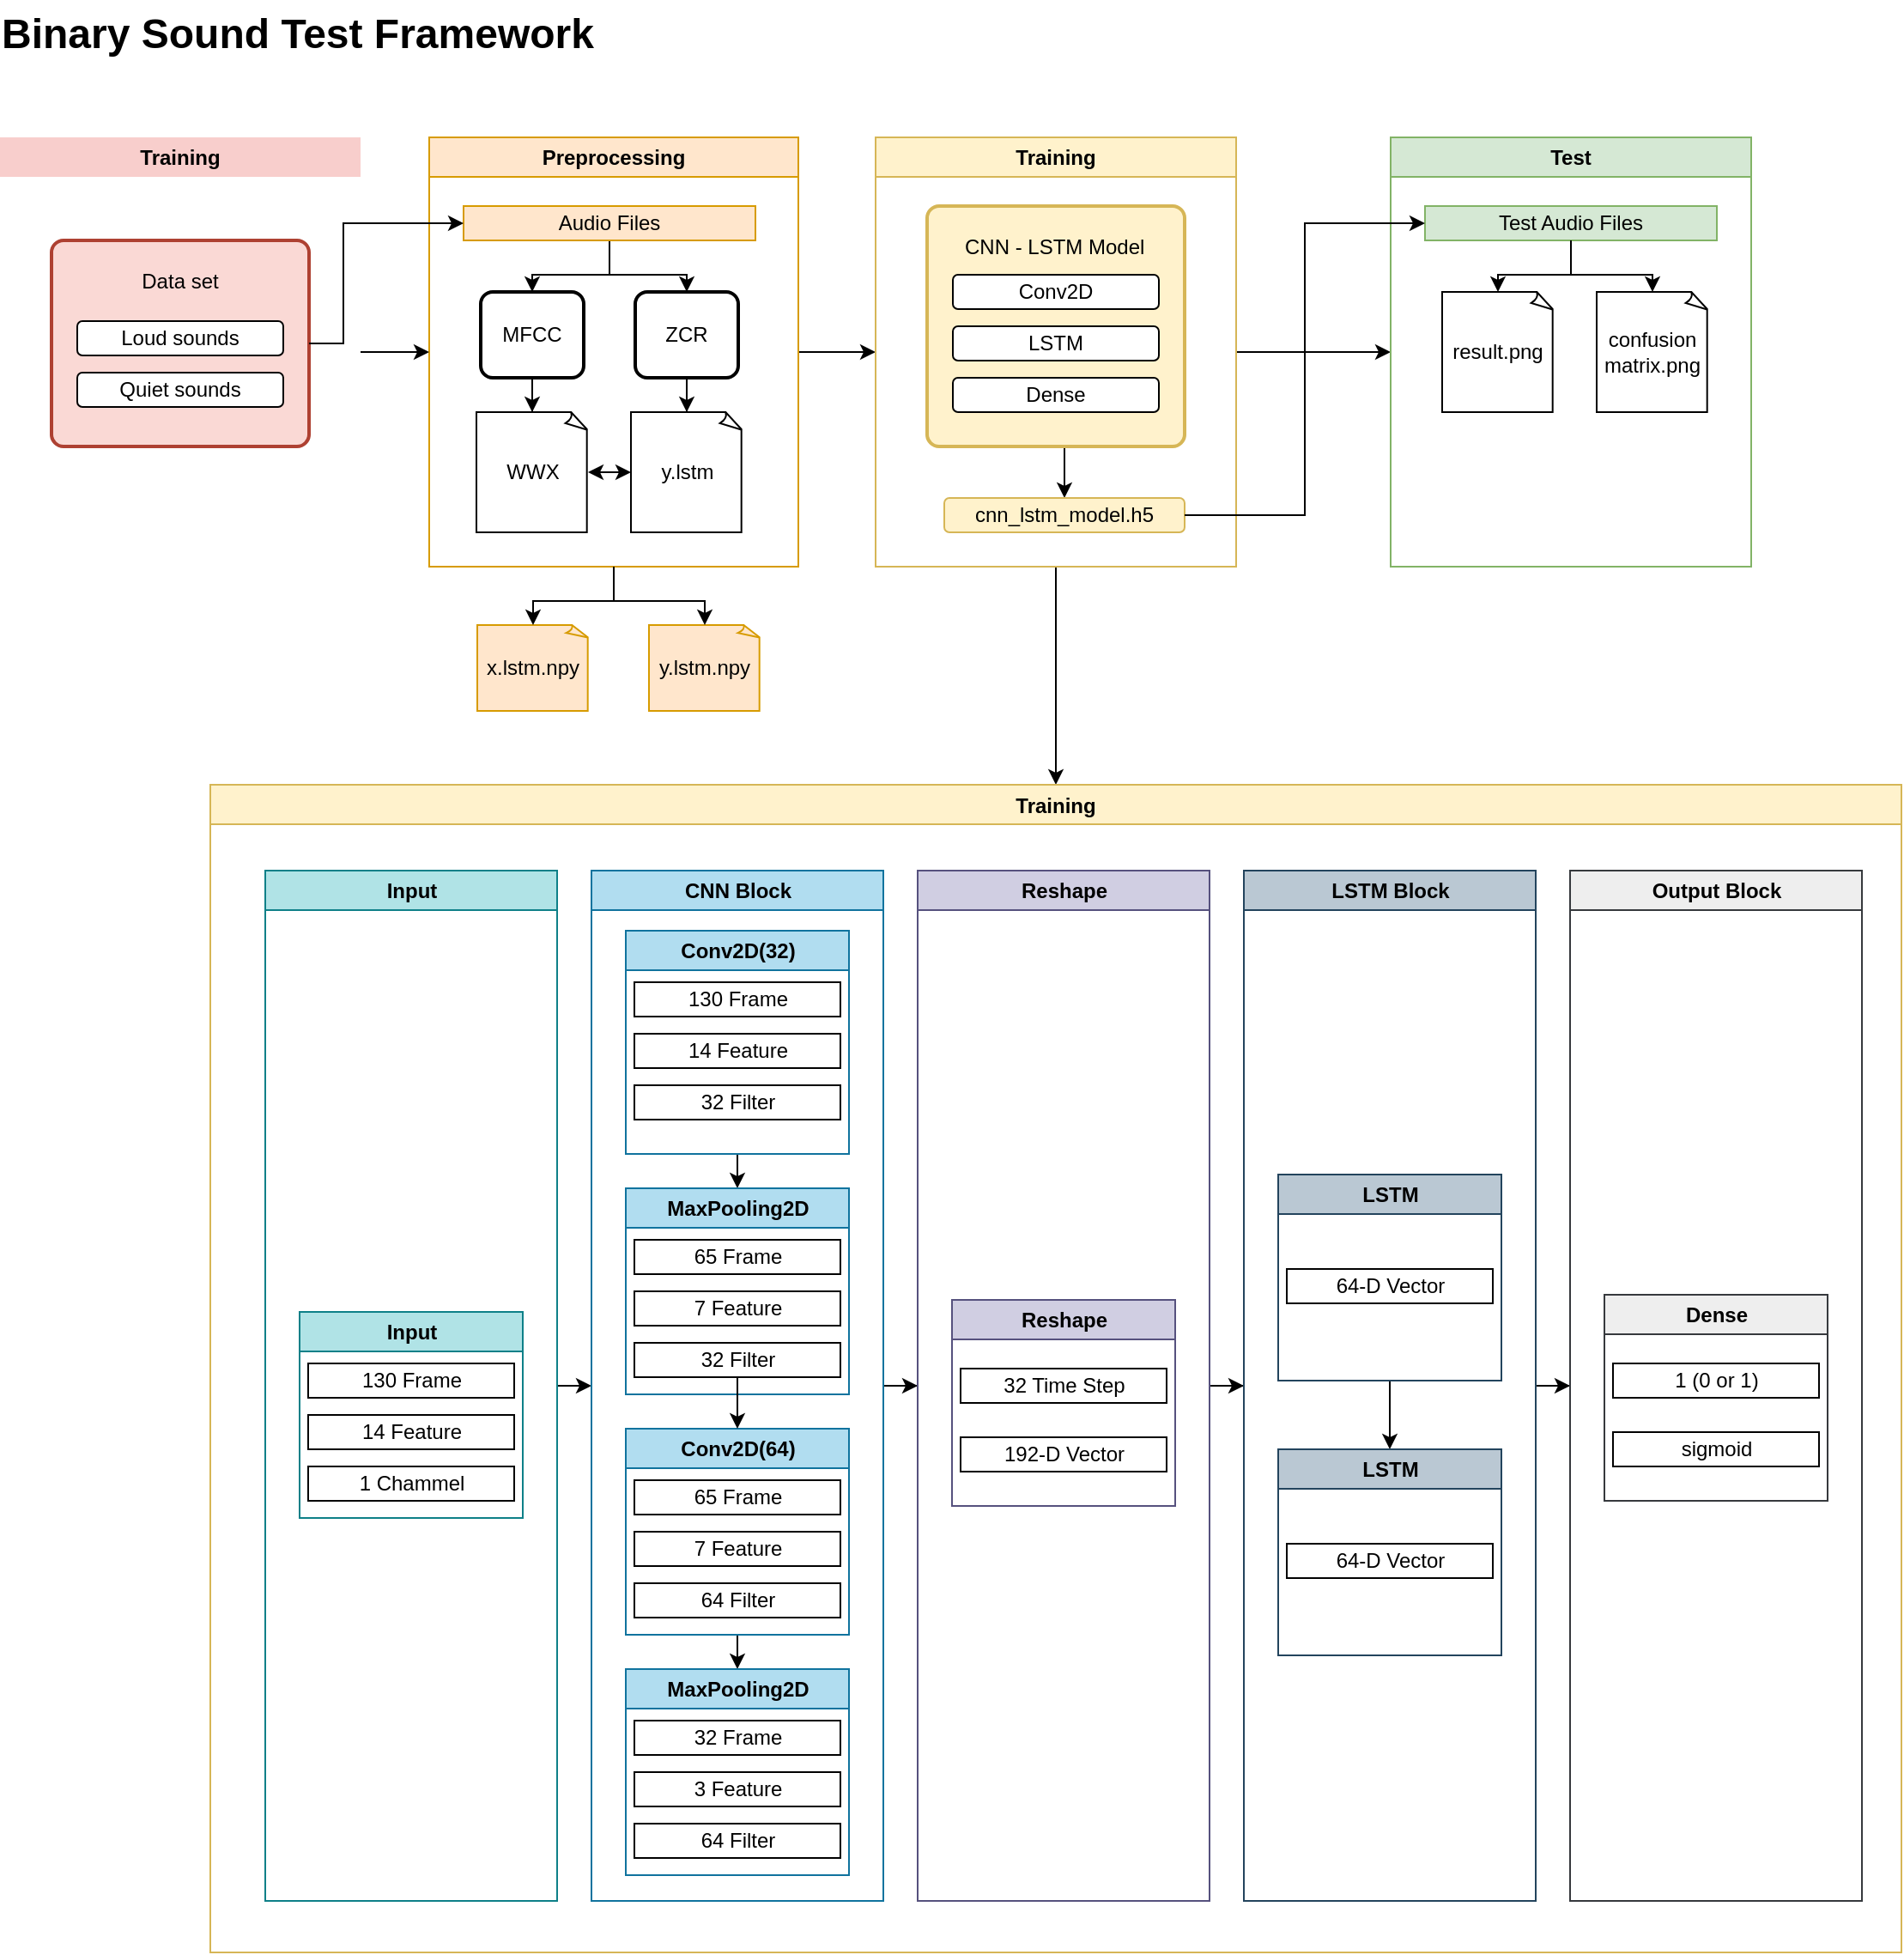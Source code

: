 <mxfile version="26.1.3">
  <diagram name="페이지-1" id="9-cdAhB8aXOJkVh96gsH">
    <mxGraphModel dx="1615" dy="1371" grid="1" gridSize="10" guides="1" tooltips="1" connect="1" arrows="1" fold="1" page="1" pageScale="1" pageWidth="2336" pageHeight="1654" math="0" shadow="0">
      <root>
        <mxCell id="0" />
        <mxCell id="1" parent="0" />
        <mxCell id="8_V9FnS9CxTlf9Hmo8kw-62" style="edgeStyle=orthogonalEdgeStyle;rounded=0;orthogonalLoop=1;jettySize=auto;html=1;entryX=0;entryY=0.5;entryDx=0;entryDy=0;" edge="1" parent="1" source="8_V9FnS9CxTlf9Hmo8kw-3" target="8_V9FnS9CxTlf9Hmo8kw-38">
          <mxGeometry relative="1" as="geometry" />
        </mxCell>
        <mxCell id="8_V9FnS9CxTlf9Hmo8kw-3" value="Preprocessing" style="swimlane;whiteSpace=wrap;html=1;fillColor=#ffe6cc;strokeColor=#d79b00;" vertex="1" parent="1">
          <mxGeometry x="290" y="110" width="215" height="250" as="geometry" />
        </mxCell>
        <mxCell id="8_V9FnS9CxTlf9Hmo8kw-22" style="edgeStyle=orthogonalEdgeStyle;rounded=0;orthogonalLoop=1;jettySize=auto;html=1;entryX=0.5;entryY=0;entryDx=0;entryDy=0;" edge="1" parent="8_V9FnS9CxTlf9Hmo8kw-3" source="8_V9FnS9CxTlf9Hmo8kw-7" target="8_V9FnS9CxTlf9Hmo8kw-16">
          <mxGeometry relative="1" as="geometry" />
        </mxCell>
        <mxCell id="8_V9FnS9CxTlf9Hmo8kw-23" style="edgeStyle=orthogonalEdgeStyle;rounded=0;orthogonalLoop=1;jettySize=auto;html=1;entryX=0.5;entryY=0;entryDx=0;entryDy=0;" edge="1" parent="8_V9FnS9CxTlf9Hmo8kw-3" source="8_V9FnS9CxTlf9Hmo8kw-7" target="8_V9FnS9CxTlf9Hmo8kw-17">
          <mxGeometry relative="1" as="geometry" />
        </mxCell>
        <mxCell id="8_V9FnS9CxTlf9Hmo8kw-7" value="Audio Files" style="rounded=0;whiteSpace=wrap;html=1;fillColor=#ffe6cc;strokeColor=#d79b00;" vertex="1" parent="8_V9FnS9CxTlf9Hmo8kw-3">
          <mxGeometry x="20" y="40" width="170" height="20" as="geometry" />
        </mxCell>
        <mxCell id="8_V9FnS9CxTlf9Hmo8kw-16" value="MFCC" style="rounded=1;whiteSpace=wrap;html=1;absoluteArcSize=1;arcSize=14;strokeWidth=2;fillColor=none;" vertex="1" parent="8_V9FnS9CxTlf9Hmo8kw-3">
          <mxGeometry x="30" y="90" width="60" height="50" as="geometry" />
        </mxCell>
        <mxCell id="8_V9FnS9CxTlf9Hmo8kw-17" value="ZCR" style="rounded=1;whiteSpace=wrap;html=1;absoluteArcSize=1;arcSize=14;strokeWidth=2;fillColor=none;" vertex="1" parent="8_V9FnS9CxTlf9Hmo8kw-3">
          <mxGeometry x="120" y="90" width="60" height="50" as="geometry" />
        </mxCell>
        <mxCell id="8_V9FnS9CxTlf9Hmo8kw-24" value="WWX" style="whiteSpace=wrap;html=1;shape=mxgraph.basic.document;" vertex="1" parent="8_V9FnS9CxTlf9Hmo8kw-3">
          <mxGeometry x="27.5" y="160" width="65" height="70" as="geometry" />
        </mxCell>
        <mxCell id="8_V9FnS9CxTlf9Hmo8kw-25" value="y.lstm" style="whiteSpace=wrap;html=1;shape=mxgraph.basic.document;" vertex="1" parent="8_V9FnS9CxTlf9Hmo8kw-3">
          <mxGeometry x="117.5" y="160" width="65" height="70" as="geometry" />
        </mxCell>
        <mxCell id="8_V9FnS9CxTlf9Hmo8kw-26" style="edgeStyle=orthogonalEdgeStyle;rounded=0;orthogonalLoop=1;jettySize=auto;html=1;entryX=0.5;entryY=0;entryDx=0;entryDy=0;entryPerimeter=0;" edge="1" parent="8_V9FnS9CxTlf9Hmo8kw-3" source="8_V9FnS9CxTlf9Hmo8kw-16" target="8_V9FnS9CxTlf9Hmo8kw-24">
          <mxGeometry relative="1" as="geometry" />
        </mxCell>
        <mxCell id="8_V9FnS9CxTlf9Hmo8kw-28" style="edgeStyle=orthogonalEdgeStyle;rounded=0;orthogonalLoop=1;jettySize=auto;html=1;entryX=0.5;entryY=0;entryDx=0;entryDy=0;entryPerimeter=0;" edge="1" parent="8_V9FnS9CxTlf9Hmo8kw-3" source="8_V9FnS9CxTlf9Hmo8kw-17" target="8_V9FnS9CxTlf9Hmo8kw-25">
          <mxGeometry relative="1" as="geometry" />
        </mxCell>
        <mxCell id="8_V9FnS9CxTlf9Hmo8kw-34" value="" style="endArrow=classic;startArrow=classic;html=1;rounded=0;exitX=1;exitY=0.5;exitDx=0;exitDy=0;exitPerimeter=0;entryX=0;entryY=0.5;entryDx=0;entryDy=0;entryPerimeter=0;" edge="1" parent="8_V9FnS9CxTlf9Hmo8kw-3" source="8_V9FnS9CxTlf9Hmo8kw-24" target="8_V9FnS9CxTlf9Hmo8kw-25">
          <mxGeometry width="50" height="50" relative="1" as="geometry">
            <mxPoint x="170" y="290" as="sourcePoint" />
            <mxPoint x="220" y="240" as="targetPoint" />
          </mxGeometry>
        </mxCell>
        <mxCell id="8_V9FnS9CxTlf9Hmo8kw-35" value="x.lstm.npy" style="whiteSpace=wrap;html=1;shape=mxgraph.basic.document;fillColor=#ffe6cc;strokeColor=#d79b00;" vertex="1" parent="1">
          <mxGeometry x="318" y="394" width="65" height="50" as="geometry" />
        </mxCell>
        <mxCell id="8_V9FnS9CxTlf9Hmo8kw-36" value="y.lstm.npy" style="whiteSpace=wrap;html=1;shape=mxgraph.basic.document;fillColor=#ffe6cc;strokeColor=#d79b00;" vertex="1" parent="1">
          <mxGeometry x="418" y="394" width="65" height="50" as="geometry" />
        </mxCell>
        <mxCell id="8_V9FnS9CxTlf9Hmo8kw-88" style="edgeStyle=orthogonalEdgeStyle;rounded=0;orthogonalLoop=1;jettySize=auto;html=1;exitX=1;exitY=0.5;exitDx=0;exitDy=0;entryX=0;entryY=0.5;entryDx=0;entryDy=0;" edge="1" parent="1" source="8_V9FnS9CxTlf9Hmo8kw-38" target="8_V9FnS9CxTlf9Hmo8kw-80">
          <mxGeometry relative="1" as="geometry" />
        </mxCell>
        <mxCell id="8_V9FnS9CxTlf9Hmo8kw-234" style="edgeStyle=orthogonalEdgeStyle;rounded=0;orthogonalLoop=1;jettySize=auto;html=1;exitX=0.5;exitY=1;exitDx=0;exitDy=0;" edge="1" parent="1" source="8_V9FnS9CxTlf9Hmo8kw-38" target="8_V9FnS9CxTlf9Hmo8kw-208">
          <mxGeometry relative="1" as="geometry" />
        </mxCell>
        <mxCell id="8_V9FnS9CxTlf9Hmo8kw-38" value="Training" style="swimlane;whiteSpace=wrap;html=1;fillColor=#fff2cc;strokeColor=#d6b656;" vertex="1" parent="1">
          <mxGeometry x="550" y="110" width="210" height="250" as="geometry" />
        </mxCell>
        <mxCell id="8_V9FnS9CxTlf9Hmo8kw-60" style="edgeStyle=orthogonalEdgeStyle;rounded=0;orthogonalLoop=1;jettySize=auto;html=1;exitX=0.5;exitY=1;exitDx=0;exitDy=0;entryX=0.5;entryY=0;entryDx=0;entryDy=0;" edge="1" parent="8_V9FnS9CxTlf9Hmo8kw-38" source="8_V9FnS9CxTlf9Hmo8kw-53" target="8_V9FnS9CxTlf9Hmo8kw-59">
          <mxGeometry relative="1" as="geometry" />
        </mxCell>
        <mxCell id="8_V9FnS9CxTlf9Hmo8kw-53" value="" style="rounded=1;whiteSpace=wrap;html=1;absoluteArcSize=1;arcSize=14;strokeWidth=2;align=center;fillColor=#fff2cc;strokeColor=#d6b656;" vertex="1" parent="8_V9FnS9CxTlf9Hmo8kw-38">
          <mxGeometry x="30" y="40" width="150" height="140" as="geometry" />
        </mxCell>
        <mxCell id="8_V9FnS9CxTlf9Hmo8kw-54" value="Conv2D" style="rounded=1;whiteSpace=wrap;html=1;" vertex="1" parent="8_V9FnS9CxTlf9Hmo8kw-38">
          <mxGeometry x="45" y="80" width="120" height="20" as="geometry" />
        </mxCell>
        <UserObject label="&lt;div style=&quot;text-align: center;&quot;&gt;&lt;span style=&quot;background-color: transparent; color: light-dark(rgb(0, 0, 0), rgb(255, 255, 255));&quot;&gt;CNN - LSTM Model&lt;/span&gt;&lt;/div&gt;" link="&lt;span style=&quot;color: rgb(0, 0, 0); font-family: Helvetica; font-size: 12px; font-style: normal; font-variant-ligatures: normal; font-variant-caps: normal; font-weight: 400; letter-spacing: normal; orphans: 2; text-align: center; text-indent: 0px; text-transform: none; widows: 2; word-spacing: 0px; -webkit-text-stroke-width: 0px; white-space: normal; background-color: rgb(251, 251, 251); text-decoration-thickness: initial; text-decoration-style: initial; text-decoration-color: initial; display: inline !important; float: none;&quot;&gt;y.lstm.npy&lt;/span&gt;" id="8_V9FnS9CxTlf9Hmo8kw-56">
          <mxCell style="text;whiteSpace=wrap;html=1;" vertex="1" parent="8_V9FnS9CxTlf9Hmo8kw-38">
            <mxGeometry x="50" y="50" width="110" height="30" as="geometry" />
          </mxCell>
        </UserObject>
        <mxCell id="8_V9FnS9CxTlf9Hmo8kw-57" value="LSTM" style="rounded=1;whiteSpace=wrap;html=1;" vertex="1" parent="8_V9FnS9CxTlf9Hmo8kw-38">
          <mxGeometry x="45" y="110" width="120" height="20" as="geometry" />
        </mxCell>
        <mxCell id="8_V9FnS9CxTlf9Hmo8kw-58" value="Dense" style="rounded=1;whiteSpace=wrap;html=1;" vertex="1" parent="8_V9FnS9CxTlf9Hmo8kw-38">
          <mxGeometry x="45" y="140" width="120" height="20" as="geometry" />
        </mxCell>
        <mxCell id="8_V9FnS9CxTlf9Hmo8kw-59" value="cnn_lstm_model.h5" style="rounded=1;whiteSpace=wrap;html=1;fillColor=#fff2cc;strokeColor=#d6b656;" vertex="1" parent="8_V9FnS9CxTlf9Hmo8kw-38">
          <mxGeometry x="40" y="210" width="140" height="20" as="geometry" />
        </mxCell>
        <mxCell id="8_V9FnS9CxTlf9Hmo8kw-80" value="Test" style="swimlane;whiteSpace=wrap;html=1;fillColor=#d5e8d4;strokeColor=#82b366;" vertex="1" parent="1">
          <mxGeometry x="850" y="110" width="210" height="250" as="geometry" />
        </mxCell>
        <mxCell id="8_V9FnS9CxTlf9Hmo8kw-89" value="Test Audio Files" style="rounded=0;whiteSpace=wrap;html=1;fillColor=#d5e8d4;strokeColor=#82b366;" vertex="1" parent="8_V9FnS9CxTlf9Hmo8kw-80">
          <mxGeometry x="20" y="40" width="170" height="20" as="geometry" />
        </mxCell>
        <mxCell id="8_V9FnS9CxTlf9Hmo8kw-94" value="result.png" style="whiteSpace=wrap;html=1;shape=mxgraph.basic.document;fillColor=none;" vertex="1" parent="8_V9FnS9CxTlf9Hmo8kw-80">
          <mxGeometry x="30" y="90" width="65" height="70" as="geometry" />
        </mxCell>
        <mxCell id="8_V9FnS9CxTlf9Hmo8kw-95" value="confusion&lt;div&gt;matrix.png&lt;/div&gt;" style="whiteSpace=wrap;html=1;shape=mxgraph.basic.document;fillColor=none;" vertex="1" parent="8_V9FnS9CxTlf9Hmo8kw-80">
          <mxGeometry x="120" y="90" width="65" height="70" as="geometry" />
        </mxCell>
        <mxCell id="8_V9FnS9CxTlf9Hmo8kw-96" style="edgeStyle=orthogonalEdgeStyle;rounded=0;orthogonalLoop=1;jettySize=auto;html=1;exitX=0.5;exitY=1;exitDx=0;exitDy=0;entryX=0.5;entryY=0;entryDx=0;entryDy=0;entryPerimeter=0;" edge="1" parent="8_V9FnS9CxTlf9Hmo8kw-80" source="8_V9FnS9CxTlf9Hmo8kw-89" target="8_V9FnS9CxTlf9Hmo8kw-94">
          <mxGeometry relative="1" as="geometry" />
        </mxCell>
        <mxCell id="8_V9FnS9CxTlf9Hmo8kw-97" style="edgeStyle=orthogonalEdgeStyle;rounded=0;orthogonalLoop=1;jettySize=auto;html=1;entryX=0.5;entryY=0;entryDx=0;entryDy=0;entryPerimeter=0;" edge="1" parent="8_V9FnS9CxTlf9Hmo8kw-80" source="8_V9FnS9CxTlf9Hmo8kw-89" target="8_V9FnS9CxTlf9Hmo8kw-95">
          <mxGeometry relative="1" as="geometry" />
        </mxCell>
        <mxCell id="8_V9FnS9CxTlf9Hmo8kw-91" style="edgeStyle=orthogonalEdgeStyle;rounded=0;orthogonalLoop=1;jettySize=auto;html=1;entryX=0;entryY=0.5;entryDx=0;entryDy=0;" edge="1" parent="1" source="8_V9FnS9CxTlf9Hmo8kw-59" target="8_V9FnS9CxTlf9Hmo8kw-89">
          <mxGeometry relative="1" as="geometry" />
        </mxCell>
        <mxCell id="8_V9FnS9CxTlf9Hmo8kw-198" style="edgeStyle=orthogonalEdgeStyle;rounded=0;orthogonalLoop=1;jettySize=auto;html=1;exitX=0.5;exitY=1;exitDx=0;exitDy=0;entryX=0.5;entryY=0;entryDx=0;entryDy=0;" edge="1" parent="1" source="8_V9FnS9CxTlf9Hmo8kw-154" target="8_V9FnS9CxTlf9Hmo8kw-158">
          <mxGeometry relative="1" as="geometry" />
        </mxCell>
        <mxCell id="8_V9FnS9CxTlf9Hmo8kw-154" value="&lt;span class=&quot;notion-enable-hover&quot; data-token-index=&quot;0&quot;&gt;Conv2D(32)&lt;/span&gt;" style="swimlane;whiteSpace=wrap;html=1;fillColor=#b1ddf0;strokeColor=#10739e;" vertex="1" parent="1">
          <mxGeometry x="404.5" y="572" width="130" height="130" as="geometry" />
        </mxCell>
        <mxCell id="8_V9FnS9CxTlf9Hmo8kw-155" value="130 Frame" style="rounded=0;whiteSpace=wrap;html=1;" vertex="1" parent="8_V9FnS9CxTlf9Hmo8kw-154">
          <mxGeometry x="5" y="30" width="120" height="20" as="geometry" />
        </mxCell>
        <mxCell id="8_V9FnS9CxTlf9Hmo8kw-156" value="14 Feature" style="rounded=0;whiteSpace=wrap;html=1;" vertex="1" parent="8_V9FnS9CxTlf9Hmo8kw-154">
          <mxGeometry x="5" y="60" width="120" height="20" as="geometry" />
        </mxCell>
        <mxCell id="8_V9FnS9CxTlf9Hmo8kw-157" value="32 Filter" style="rounded=0;whiteSpace=wrap;html=1;" vertex="1" parent="8_V9FnS9CxTlf9Hmo8kw-154">
          <mxGeometry x="5" y="90" width="120" height="20" as="geometry" />
        </mxCell>
        <mxCell id="8_V9FnS9CxTlf9Hmo8kw-158" value="&lt;span class=&quot;notion-enable-hover&quot; data-token-index=&quot;0&quot;&gt;MaxPooling&lt;/span&gt;&lt;span class=&quot;notion-enable-hover&quot; data-token-index=&quot;0&quot;&gt;2D&lt;/span&gt;" style="swimlane;whiteSpace=wrap;html=1;fillColor=#b1ddf0;strokeColor=#10739e;" vertex="1" parent="1">
          <mxGeometry x="404.5" y="722" width="130" height="120" as="geometry" />
        </mxCell>
        <mxCell id="8_V9FnS9CxTlf9Hmo8kw-159" value="65 Frame" style="rounded=0;whiteSpace=wrap;html=1;" vertex="1" parent="8_V9FnS9CxTlf9Hmo8kw-158">
          <mxGeometry x="5" y="30" width="120" height="20" as="geometry" />
        </mxCell>
        <mxCell id="8_V9FnS9CxTlf9Hmo8kw-160" value="7 Feature" style="rounded=0;whiteSpace=wrap;html=1;" vertex="1" parent="8_V9FnS9CxTlf9Hmo8kw-158">
          <mxGeometry x="5" y="60" width="120" height="20" as="geometry" />
        </mxCell>
        <mxCell id="8_V9FnS9CxTlf9Hmo8kw-161" value="32 Filter" style="rounded=0;whiteSpace=wrap;html=1;" vertex="1" parent="8_V9FnS9CxTlf9Hmo8kw-158">
          <mxGeometry x="5" y="90" width="120" height="20" as="geometry" />
        </mxCell>
        <mxCell id="8_V9FnS9CxTlf9Hmo8kw-200" style="edgeStyle=orthogonalEdgeStyle;rounded=0;orthogonalLoop=1;jettySize=auto;html=1;exitX=0.5;exitY=1;exitDx=0;exitDy=0;entryX=0.5;entryY=0;entryDx=0;entryDy=0;" edge="1" parent="1" source="8_V9FnS9CxTlf9Hmo8kw-162" target="8_V9FnS9CxTlf9Hmo8kw-166">
          <mxGeometry relative="1" as="geometry" />
        </mxCell>
        <mxCell id="8_V9FnS9CxTlf9Hmo8kw-162" value="Conv2D(64)" style="swimlane;whiteSpace=wrap;html=1;fillColor=#b1ddf0;strokeColor=#10739e;" vertex="1" parent="1">
          <mxGeometry x="404.5" y="862" width="130" height="120" as="geometry" />
        </mxCell>
        <mxCell id="8_V9FnS9CxTlf9Hmo8kw-163" value="65 Frame" style="rounded=0;whiteSpace=wrap;html=1;" vertex="1" parent="8_V9FnS9CxTlf9Hmo8kw-162">
          <mxGeometry x="5" y="30" width="120" height="20" as="geometry" />
        </mxCell>
        <mxCell id="8_V9FnS9CxTlf9Hmo8kw-164" value="7 Feature" style="rounded=0;whiteSpace=wrap;html=1;" vertex="1" parent="8_V9FnS9CxTlf9Hmo8kw-162">
          <mxGeometry x="5" y="60" width="120" height="20" as="geometry" />
        </mxCell>
        <mxCell id="8_V9FnS9CxTlf9Hmo8kw-165" value="64 Filter" style="rounded=0;whiteSpace=wrap;html=1;" vertex="1" parent="8_V9FnS9CxTlf9Hmo8kw-162">
          <mxGeometry x="5" y="90" width="120" height="20" as="geometry" />
        </mxCell>
        <mxCell id="8_V9FnS9CxTlf9Hmo8kw-166" value="&lt;span class=&quot;notion-enable-hover&quot; data-token-index=&quot;0&quot;&gt;MaxPooling&lt;/span&gt;&lt;span class=&quot;notion-enable-hover&quot; data-token-index=&quot;0&quot;&gt;2D&lt;/span&gt;" style="swimlane;whiteSpace=wrap;html=1;fillColor=#b1ddf0;strokeColor=#10739e;" vertex="1" parent="1">
          <mxGeometry x="404.5" y="1002" width="130" height="120" as="geometry" />
        </mxCell>
        <mxCell id="8_V9FnS9CxTlf9Hmo8kw-167" value="32 Frame" style="rounded=0;whiteSpace=wrap;html=1;" vertex="1" parent="8_V9FnS9CxTlf9Hmo8kw-166">
          <mxGeometry x="5" y="30" width="120" height="20" as="geometry" />
        </mxCell>
        <mxCell id="8_V9FnS9CxTlf9Hmo8kw-168" value="3 Feature" style="rounded=0;whiteSpace=wrap;html=1;" vertex="1" parent="8_V9FnS9CxTlf9Hmo8kw-166">
          <mxGeometry x="5" y="60" width="120" height="20" as="geometry" />
        </mxCell>
        <mxCell id="8_V9FnS9CxTlf9Hmo8kw-169" value="64 Filter" style="rounded=0;whiteSpace=wrap;html=1;" vertex="1" parent="8_V9FnS9CxTlf9Hmo8kw-166">
          <mxGeometry x="5" y="90" width="120" height="20" as="geometry" />
        </mxCell>
        <mxCell id="8_V9FnS9CxTlf9Hmo8kw-201" style="edgeStyle=orthogonalEdgeStyle;rounded=0;orthogonalLoop=1;jettySize=auto;html=1;exitX=0.5;exitY=1;exitDx=0;exitDy=0;entryX=0.5;entryY=0;entryDx=0;entryDy=0;" edge="1" parent="1" source="8_V9FnS9CxTlf9Hmo8kw-179" target="8_V9FnS9CxTlf9Hmo8kw-182">
          <mxGeometry relative="1" as="geometry" />
        </mxCell>
        <mxCell id="8_V9FnS9CxTlf9Hmo8kw-179" value="LSTM" style="swimlane;whiteSpace=wrap;html=1;fillColor=#bac8d3;strokeColor=#23445d;" vertex="1" parent="1">
          <mxGeometry x="784.5" y="714" width="130" height="120" as="geometry" />
        </mxCell>
        <mxCell id="8_V9FnS9CxTlf9Hmo8kw-180" value="64-D Vector" style="rounded=0;whiteSpace=wrap;html=1;" vertex="1" parent="8_V9FnS9CxTlf9Hmo8kw-179">
          <mxGeometry x="5" y="55" width="120" height="20" as="geometry" />
        </mxCell>
        <mxCell id="8_V9FnS9CxTlf9Hmo8kw-182" value="LSTM" style="swimlane;whiteSpace=wrap;html=1;fillColor=#bac8d3;strokeColor=#23445d;" vertex="1" parent="1">
          <mxGeometry x="784.5" y="874" width="130" height="120" as="geometry" />
        </mxCell>
        <mxCell id="8_V9FnS9CxTlf9Hmo8kw-183" value="64-D Vector" style="rounded=0;whiteSpace=wrap;html=1;" vertex="1" parent="8_V9FnS9CxTlf9Hmo8kw-182">
          <mxGeometry x="5" y="55" width="120" height="20" as="geometry" />
        </mxCell>
        <mxCell id="8_V9FnS9CxTlf9Hmo8kw-194" style="edgeStyle=orthogonalEdgeStyle;rounded=0;orthogonalLoop=1;jettySize=auto;html=1;exitX=1;exitY=0.5;exitDx=0;exitDy=0;entryX=0;entryY=0.5;entryDx=0;entryDy=0;" edge="1" parent="1" source="8_V9FnS9CxTlf9Hmo8kw-189" target="8_V9FnS9CxTlf9Hmo8kw-190">
          <mxGeometry relative="1" as="geometry" />
        </mxCell>
        <mxCell id="8_V9FnS9CxTlf9Hmo8kw-189" value="Input" style="swimlane;whiteSpace=wrap;html=1;fillColor=#b0e3e6;strokeColor=#0e8088;" vertex="1" parent="1">
          <mxGeometry x="194.5" y="537" width="170" height="600" as="geometry" />
        </mxCell>
        <mxCell id="8_V9FnS9CxTlf9Hmo8kw-142" value="Input" style="swimlane;whiteSpace=wrap;html=1;fillColor=#b0e3e6;strokeColor=#0e8088;" vertex="1" parent="8_V9FnS9CxTlf9Hmo8kw-189">
          <mxGeometry x="20" y="257" width="130" height="120" as="geometry" />
        </mxCell>
        <mxCell id="8_V9FnS9CxTlf9Hmo8kw-151" value="130 Frame" style="rounded=0;whiteSpace=wrap;html=1;" vertex="1" parent="8_V9FnS9CxTlf9Hmo8kw-142">
          <mxGeometry x="5" y="30" width="120" height="20" as="geometry" />
        </mxCell>
        <mxCell id="8_V9FnS9CxTlf9Hmo8kw-152" value="14 Feature" style="rounded=0;whiteSpace=wrap;html=1;" vertex="1" parent="8_V9FnS9CxTlf9Hmo8kw-142">
          <mxGeometry x="5" y="60" width="120" height="20" as="geometry" />
        </mxCell>
        <mxCell id="8_V9FnS9CxTlf9Hmo8kw-153" value="1 Chammel" style="rounded=0;whiteSpace=wrap;html=1;" vertex="1" parent="8_V9FnS9CxTlf9Hmo8kw-142">
          <mxGeometry x="5" y="90" width="120" height="20" as="geometry" />
        </mxCell>
        <mxCell id="8_V9FnS9CxTlf9Hmo8kw-195" style="edgeStyle=orthogonalEdgeStyle;rounded=0;orthogonalLoop=1;jettySize=auto;html=1;entryX=0;entryY=0.5;entryDx=0;entryDy=0;" edge="1" parent="1" source="8_V9FnS9CxTlf9Hmo8kw-190" target="8_V9FnS9CxTlf9Hmo8kw-191">
          <mxGeometry relative="1" as="geometry" />
        </mxCell>
        <mxCell id="8_V9FnS9CxTlf9Hmo8kw-190" value="CNN Block" style="swimlane;whiteSpace=wrap;html=1;fillColor=#b1ddf0;strokeColor=#10739e;" vertex="1" parent="1">
          <mxGeometry x="384.5" y="537" width="170" height="600" as="geometry" />
        </mxCell>
        <mxCell id="8_V9FnS9CxTlf9Hmo8kw-196" style="edgeStyle=orthogonalEdgeStyle;rounded=0;orthogonalLoop=1;jettySize=auto;html=1;entryX=0;entryY=0.5;entryDx=0;entryDy=0;" edge="1" parent="1" source="8_V9FnS9CxTlf9Hmo8kw-191" target="8_V9FnS9CxTlf9Hmo8kw-192">
          <mxGeometry relative="1" as="geometry" />
        </mxCell>
        <mxCell id="8_V9FnS9CxTlf9Hmo8kw-191" value="Reshape" style="swimlane;whiteSpace=wrap;html=1;fillColor=#d0cee2;strokeColor=#56517e;" vertex="1" parent="1">
          <mxGeometry x="574.5" y="537" width="170" height="600" as="geometry" />
        </mxCell>
        <mxCell id="8_V9FnS9CxTlf9Hmo8kw-170" value="Reshape" style="swimlane;whiteSpace=wrap;html=1;fillColor=#d0cee2;strokeColor=#56517e;" vertex="1" parent="8_V9FnS9CxTlf9Hmo8kw-191">
          <mxGeometry x="20" y="250" width="130" height="120" as="geometry" />
        </mxCell>
        <mxCell id="8_V9FnS9CxTlf9Hmo8kw-171" value="32 Time Step" style="rounded=0;whiteSpace=wrap;html=1;" vertex="1" parent="8_V9FnS9CxTlf9Hmo8kw-170">
          <mxGeometry x="5" y="40" width="120" height="20" as="geometry" />
        </mxCell>
        <mxCell id="8_V9FnS9CxTlf9Hmo8kw-172" value="192-D Vector" style="rounded=0;whiteSpace=wrap;html=1;" vertex="1" parent="8_V9FnS9CxTlf9Hmo8kw-170">
          <mxGeometry x="5" y="80" width="120" height="20" as="geometry" />
        </mxCell>
        <mxCell id="8_V9FnS9CxTlf9Hmo8kw-197" style="edgeStyle=orthogonalEdgeStyle;rounded=0;orthogonalLoop=1;jettySize=auto;html=1;entryX=0;entryY=0.5;entryDx=0;entryDy=0;" edge="1" parent="1" source="8_V9FnS9CxTlf9Hmo8kw-192" target="8_V9FnS9CxTlf9Hmo8kw-193">
          <mxGeometry relative="1" as="geometry" />
        </mxCell>
        <mxCell id="8_V9FnS9CxTlf9Hmo8kw-192" value="LSTM Block" style="swimlane;whiteSpace=wrap;html=1;fillColor=#bac8d3;strokeColor=#23445d;" vertex="1" parent="1">
          <mxGeometry x="764.5" y="537" width="170" height="600" as="geometry" />
        </mxCell>
        <mxCell id="8_V9FnS9CxTlf9Hmo8kw-193" value="Output Block" style="swimlane;whiteSpace=wrap;html=1;fillColor=#eeeeee;strokeColor=#36393d;" vertex="1" parent="1">
          <mxGeometry x="954.5" y="537" width="170" height="600" as="geometry" />
        </mxCell>
        <mxCell id="8_V9FnS9CxTlf9Hmo8kw-186" value="Dense" style="swimlane;whiteSpace=wrap;html=1;fillColor=#eeeeee;strokeColor=#36393d;" vertex="1" parent="8_V9FnS9CxTlf9Hmo8kw-193">
          <mxGeometry x="20" y="247" width="130" height="120" as="geometry" />
        </mxCell>
        <mxCell id="8_V9FnS9CxTlf9Hmo8kw-187" value="1 (0 or 1)" style="rounded=0;whiteSpace=wrap;html=1;" vertex="1" parent="8_V9FnS9CxTlf9Hmo8kw-186">
          <mxGeometry x="5" y="40" width="120" height="20" as="geometry" />
        </mxCell>
        <mxCell id="8_V9FnS9CxTlf9Hmo8kw-188" value="sigmoid" style="rounded=0;whiteSpace=wrap;html=1;" vertex="1" parent="8_V9FnS9CxTlf9Hmo8kw-186">
          <mxGeometry x="5" y="80" width="120" height="20" as="geometry" />
        </mxCell>
        <mxCell id="8_V9FnS9CxTlf9Hmo8kw-199" style="edgeStyle=orthogonalEdgeStyle;rounded=0;orthogonalLoop=1;jettySize=auto;html=1;entryX=0.5;entryY=0;entryDx=0;entryDy=0;" edge="1" parent="1" source="8_V9FnS9CxTlf9Hmo8kw-161" target="8_V9FnS9CxTlf9Hmo8kw-162">
          <mxGeometry relative="1" as="geometry" />
        </mxCell>
        <mxCell id="8_V9FnS9CxTlf9Hmo8kw-208" value="Training" style="swimlane;fillColor=#fff2cc;strokeColor=#d6b656;" vertex="1" parent="1">
          <mxGeometry x="162.5" y="487" width="985" height="680" as="geometry" />
        </mxCell>
        <mxCell id="8_V9FnS9CxTlf9Hmo8kw-211" style="edgeStyle=orthogonalEdgeStyle;rounded=0;orthogonalLoop=1;jettySize=auto;html=1;exitX=0.5;exitY=1;exitDx=0;exitDy=0;entryX=0.5;entryY=0;entryDx=0;entryDy=0;entryPerimeter=0;" edge="1" parent="1" source="8_V9FnS9CxTlf9Hmo8kw-3" target="8_V9FnS9CxTlf9Hmo8kw-35">
          <mxGeometry relative="1" as="geometry" />
        </mxCell>
        <mxCell id="8_V9FnS9CxTlf9Hmo8kw-212" style="edgeStyle=orthogonalEdgeStyle;rounded=0;orthogonalLoop=1;jettySize=auto;html=1;entryX=0.5;entryY=0;entryDx=0;entryDy=0;entryPerimeter=0;" edge="1" parent="1" source="8_V9FnS9CxTlf9Hmo8kw-3" target="8_V9FnS9CxTlf9Hmo8kw-36">
          <mxGeometry relative="1" as="geometry" />
        </mxCell>
        <mxCell id="8_V9FnS9CxTlf9Hmo8kw-232" style="edgeStyle=orthogonalEdgeStyle;rounded=0;orthogonalLoop=1;jettySize=auto;html=1;exitX=1;exitY=0.5;exitDx=0;exitDy=0;entryX=0;entryY=0.5;entryDx=0;entryDy=0;" edge="1" parent="1" source="8_V9FnS9CxTlf9Hmo8kw-224" target="8_V9FnS9CxTlf9Hmo8kw-3">
          <mxGeometry relative="1" as="geometry" />
        </mxCell>
        <mxCell id="8_V9FnS9CxTlf9Hmo8kw-224" value="Training" style="swimlane;whiteSpace=wrap;html=1;fillColor=#f8cecc;strokeColor=none;" vertex="1" parent="1">
          <mxGeometry x="40" y="110" width="210" height="250" as="geometry" />
        </mxCell>
        <mxCell id="8_V9FnS9CxTlf9Hmo8kw-226" value="" style="rounded=1;whiteSpace=wrap;html=1;absoluteArcSize=1;arcSize=14;strokeWidth=2;align=center;fillColor=#fad9d5;strokeColor=#ae4132;" vertex="1" parent="8_V9FnS9CxTlf9Hmo8kw-224">
          <mxGeometry x="30" y="60" width="150" height="120" as="geometry" />
        </mxCell>
        <mxCell id="8_V9FnS9CxTlf9Hmo8kw-227" value="Loud sounds" style="rounded=1;whiteSpace=wrap;html=1;" vertex="1" parent="8_V9FnS9CxTlf9Hmo8kw-224">
          <mxGeometry x="45" y="107" width="120" height="20" as="geometry" />
        </mxCell>
        <UserObject label="&lt;div style=&quot;&quot;&gt;Data set&lt;/div&gt;" link="&lt;span style=&quot;color: rgb(0, 0, 0); font-family: Helvetica; font-size: 12px; font-style: normal; font-variant-ligatures: normal; font-variant-caps: normal; font-weight: 400; letter-spacing: normal; orphans: 2; text-align: center; text-indent: 0px; text-transform: none; widows: 2; word-spacing: 0px; -webkit-text-stroke-width: 0px; white-space: normal; background-color: rgb(251, 251, 251); text-decoration-thickness: initial; text-decoration-style: initial; text-decoration-color: initial; display: inline !important; float: none;&quot;&gt;y.lstm.npy&lt;/span&gt;" id="8_V9FnS9CxTlf9Hmo8kw-228">
          <mxCell style="text;whiteSpace=wrap;html=1;align=center;fillColor=#fad9d5;strokeColor=none;" vertex="1" parent="8_V9FnS9CxTlf9Hmo8kw-224">
            <mxGeometry x="50" y="70" width="110" height="30" as="geometry" />
          </mxCell>
        </UserObject>
        <mxCell id="8_V9FnS9CxTlf9Hmo8kw-229" value="Quiet sounds" style="rounded=1;whiteSpace=wrap;html=1;" vertex="1" parent="8_V9FnS9CxTlf9Hmo8kw-224">
          <mxGeometry x="45" y="137" width="120" height="20" as="geometry" />
        </mxCell>
        <mxCell id="8_V9FnS9CxTlf9Hmo8kw-235" style="edgeStyle=orthogonalEdgeStyle;rounded=0;orthogonalLoop=1;jettySize=auto;html=1;exitX=1;exitY=0.5;exitDx=0;exitDy=0;entryX=0;entryY=0.5;entryDx=0;entryDy=0;" edge="1" parent="1" source="8_V9FnS9CxTlf9Hmo8kw-226" target="8_V9FnS9CxTlf9Hmo8kw-7">
          <mxGeometry relative="1" as="geometry">
            <Array as="points">
              <mxPoint x="240" y="230" />
              <mxPoint x="240" y="160" />
            </Array>
          </mxGeometry>
        </mxCell>
        <mxCell id="8_V9FnS9CxTlf9Hmo8kw-236" value="Binary Sound Test Framework" style="text;strokeColor=none;fillColor=none;html=1;fontSize=24;fontStyle=1;verticalAlign=middle;align=center;" vertex="1" parent="1">
          <mxGeometry x="163" y="30" width="100" height="40" as="geometry" />
        </mxCell>
      </root>
    </mxGraphModel>
  </diagram>
</mxfile>
